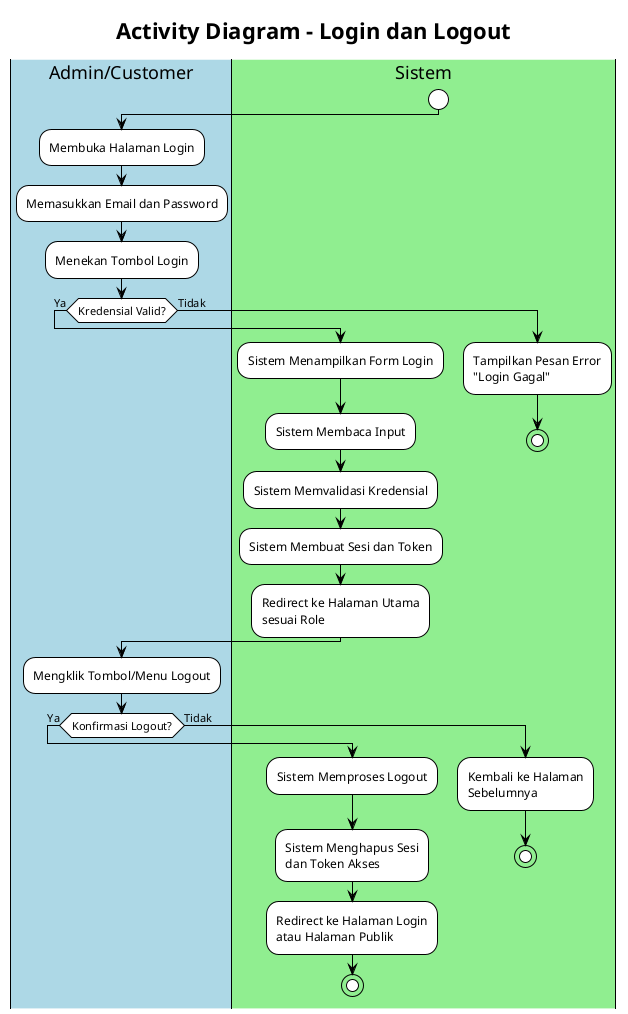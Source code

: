 @startuml Activity_Diagram_Login_Logout
!theme plain
title Activity Diagram - Login dan Logout

|#LightBlue|Admin/Customer|
|#LightGreen|Sistem|

start

|Admin/Customer|
:Membuka Halaman Login;

:Memasukkan Email dan Password;

:Menekan Tombol Login;

if (Kredensial Valid?) then (Ya)
  |Sistem|
  :Sistem Menampilkan Form Login;
  :Sistem Membaca Input;
  :Sistem Memvalidasi Kredensial;
  :Sistem Membuat Sesi dan Token;
  :Redirect ke Halaman Utama
  sesuai Role;
else (Tidak)
  |Sistem|
  :Tampilkan Pesan Error
  "Login Gagal";
  stop
endif

|Admin/Customer|
:Mengklik Tombol/Menu Logout;

if (Konfirmasi Logout?) then (Ya)
  |Sistem|
  :Sistem Memproses Logout;
  :Sistem Menghapus Sesi
  dan Token Akses;
  :Redirect ke Halaman Login
  atau Halaman Publik;
  stop
else (Tidak)
  |Sistem|
  :Kembali ke Halaman
  Sebelumnya;
  stop
endif

@enduml
